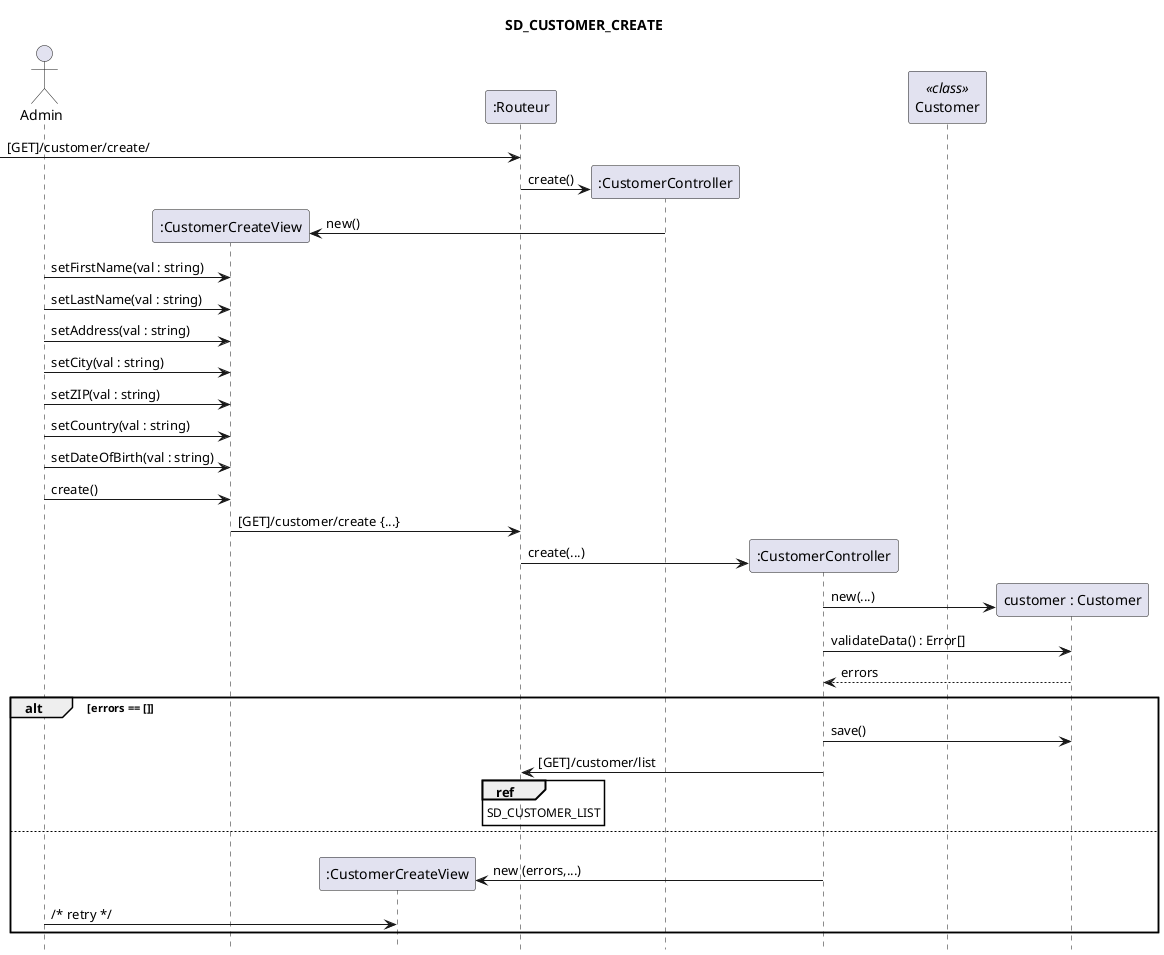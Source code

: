 @startuml SD_CUSTOMER_CREATE
    hide footbox
    title SD_CUSTOMER_CREATE
    Actor "Admin" as A 
    Participant ":CustomerCreateView" as CV
       Participant ":CustomerCreateView" as CV2
    Participant ":Routeur" as R
    Participant ":CustomerController" as C
      Participant ":CustomerController" as C2
      Participant "Customer" as c <<class>>
      Participant "customer : Customer" as cc

    -> R : [GET]/customer/create/
    create C
    R -> C : create()
    create CV
    C -> CV : new()
    A -> CV : setFirstName(val : string)
    A -> CV: setLastName(val : string)
    A -> CV : setAddress(val : string)
    A -> CV : setCity(val : string)
    A -> CV : setZIP(val : string)
    A -> CV : setCountry(val : string)
    A -> CV : setDateOfBirth(val : string)
    A -> CV : create()
    CV -> R : [GET]/customer/create {...}
    create C2 
    R -> C2 : create(...)
    create cc
    C2 -> cc : new(...)
    C2 -> cc : validateData() : Error[]
    cc --> C2 : errors
    alt errors == []
        C2 -> cc : save()
        C2 -> R : [GET]/customer/list
        ref over R : SD_CUSTOMER_LIST
    else
    |||
        create CV2
        C2 -> CV2 : new (errors,...)
        A -> CV2 : /* retry */
    end

@enduml